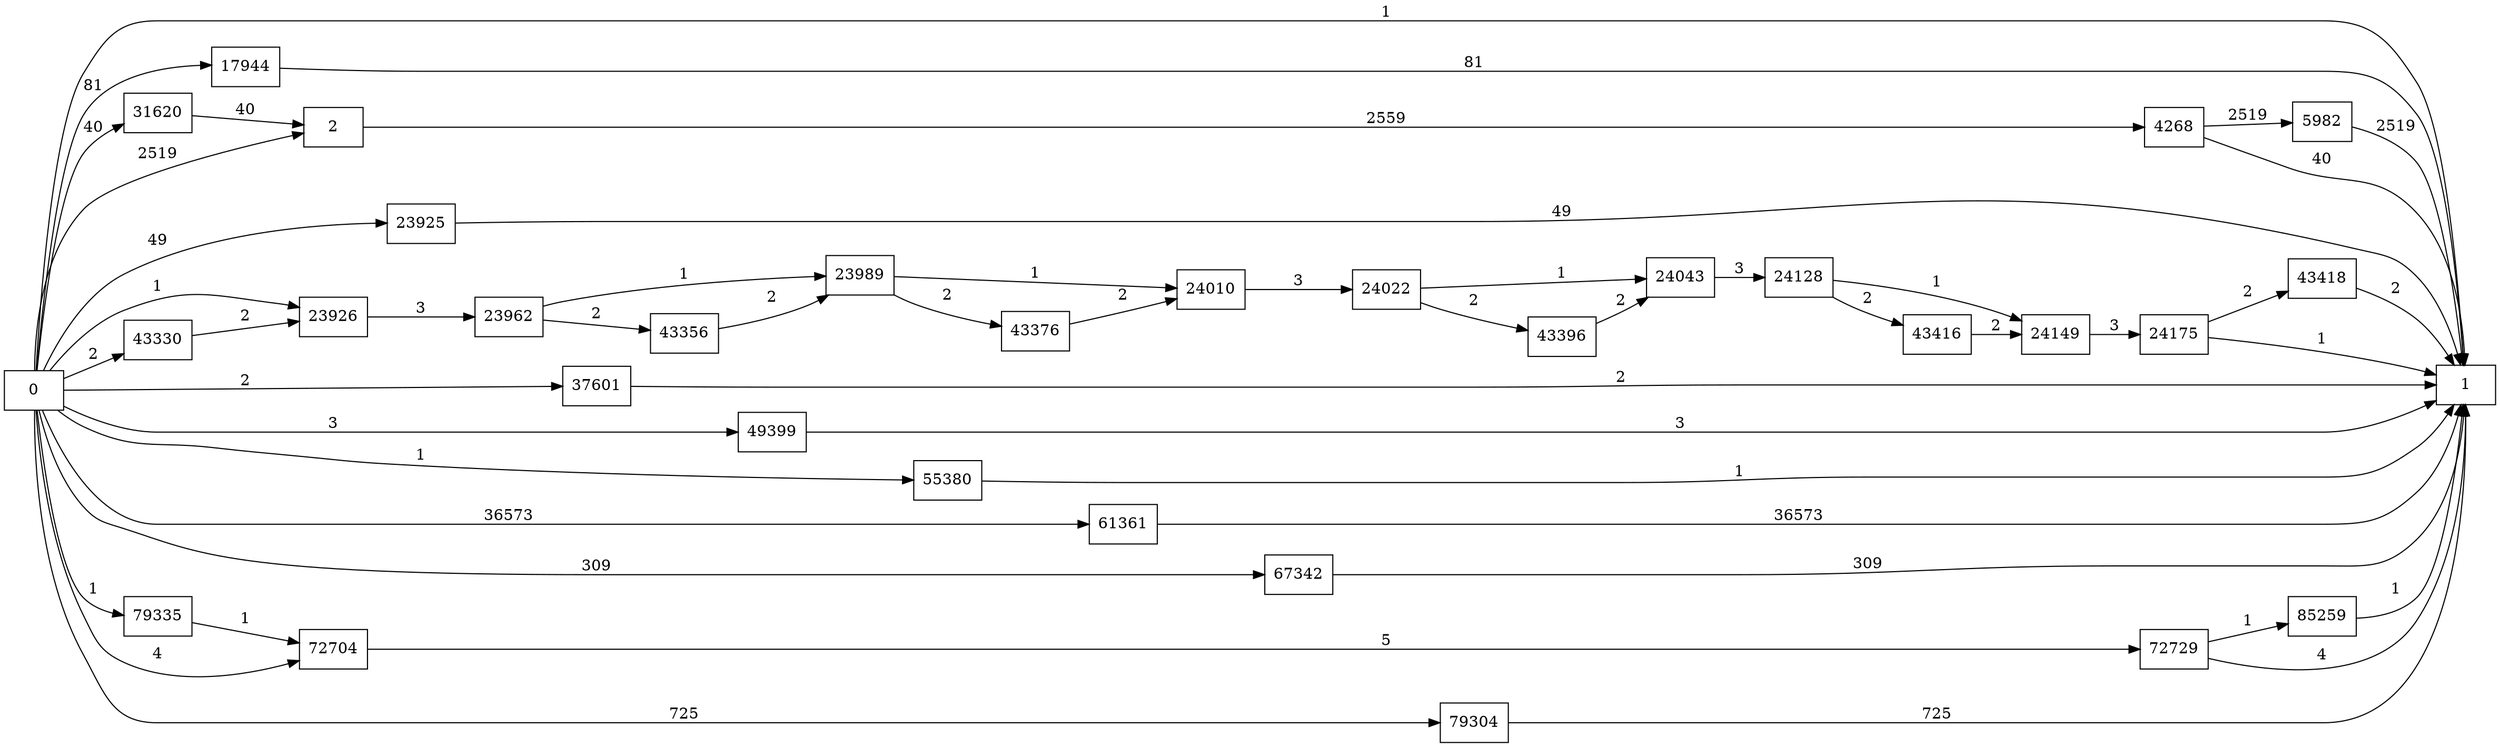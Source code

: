 digraph {
	graph [rankdir=LR]
	node [shape=rectangle]
	2 -> 4268 [label=2559]
	4268 -> 1 [label=40]
	4268 -> 5982 [label=2519]
	5982 -> 1 [label=2519]
	17944 -> 1 [label=81]
	23925 -> 1 [label=49]
	23926 -> 23962 [label=3]
	23962 -> 23989 [label=1]
	23962 -> 43356 [label=2]
	23989 -> 24010 [label=1]
	23989 -> 43376 [label=2]
	24010 -> 24022 [label=3]
	24022 -> 24043 [label=1]
	24022 -> 43396 [label=2]
	24043 -> 24128 [label=3]
	24128 -> 24149 [label=1]
	24128 -> 43416 [label=2]
	24149 -> 24175 [label=3]
	24175 -> 1 [label=1]
	24175 -> 43418 [label=2]
	31620 -> 2 [label=40]
	37601 -> 1 [label=2]
	43330 -> 23926 [label=2]
	43356 -> 23989 [label=2]
	43376 -> 24010 [label=2]
	43396 -> 24043 [label=2]
	43416 -> 24149 [label=2]
	43418 -> 1 [label=2]
	49399 -> 1 [label=3]
	55380 -> 1 [label=1]
	61361 -> 1 [label=36573]
	67342 -> 1 [label=309]
	72704 -> 72729 [label=5]
	72729 -> 1 [label=4]
	72729 -> 85259 [label=1]
	79304 -> 1 [label=725]
	79335 -> 72704 [label=1]
	85259 -> 1 [label=1]
	0 -> 2 [label=2519]
	0 -> 23926 [label=1]
	0 -> 1 [label=1]
	0 -> 17944 [label=81]
	0 -> 23925 [label=49]
	0 -> 31620 [label=40]
	0 -> 37601 [label=2]
	0 -> 43330 [label=2]
	0 -> 49399 [label=3]
	0 -> 55380 [label=1]
	0 -> 61361 [label=36573]
	0 -> 67342 [label=309]
	0 -> 72704 [label=4]
	0 -> 79304 [label=725]
	0 -> 79335 [label=1]
}
